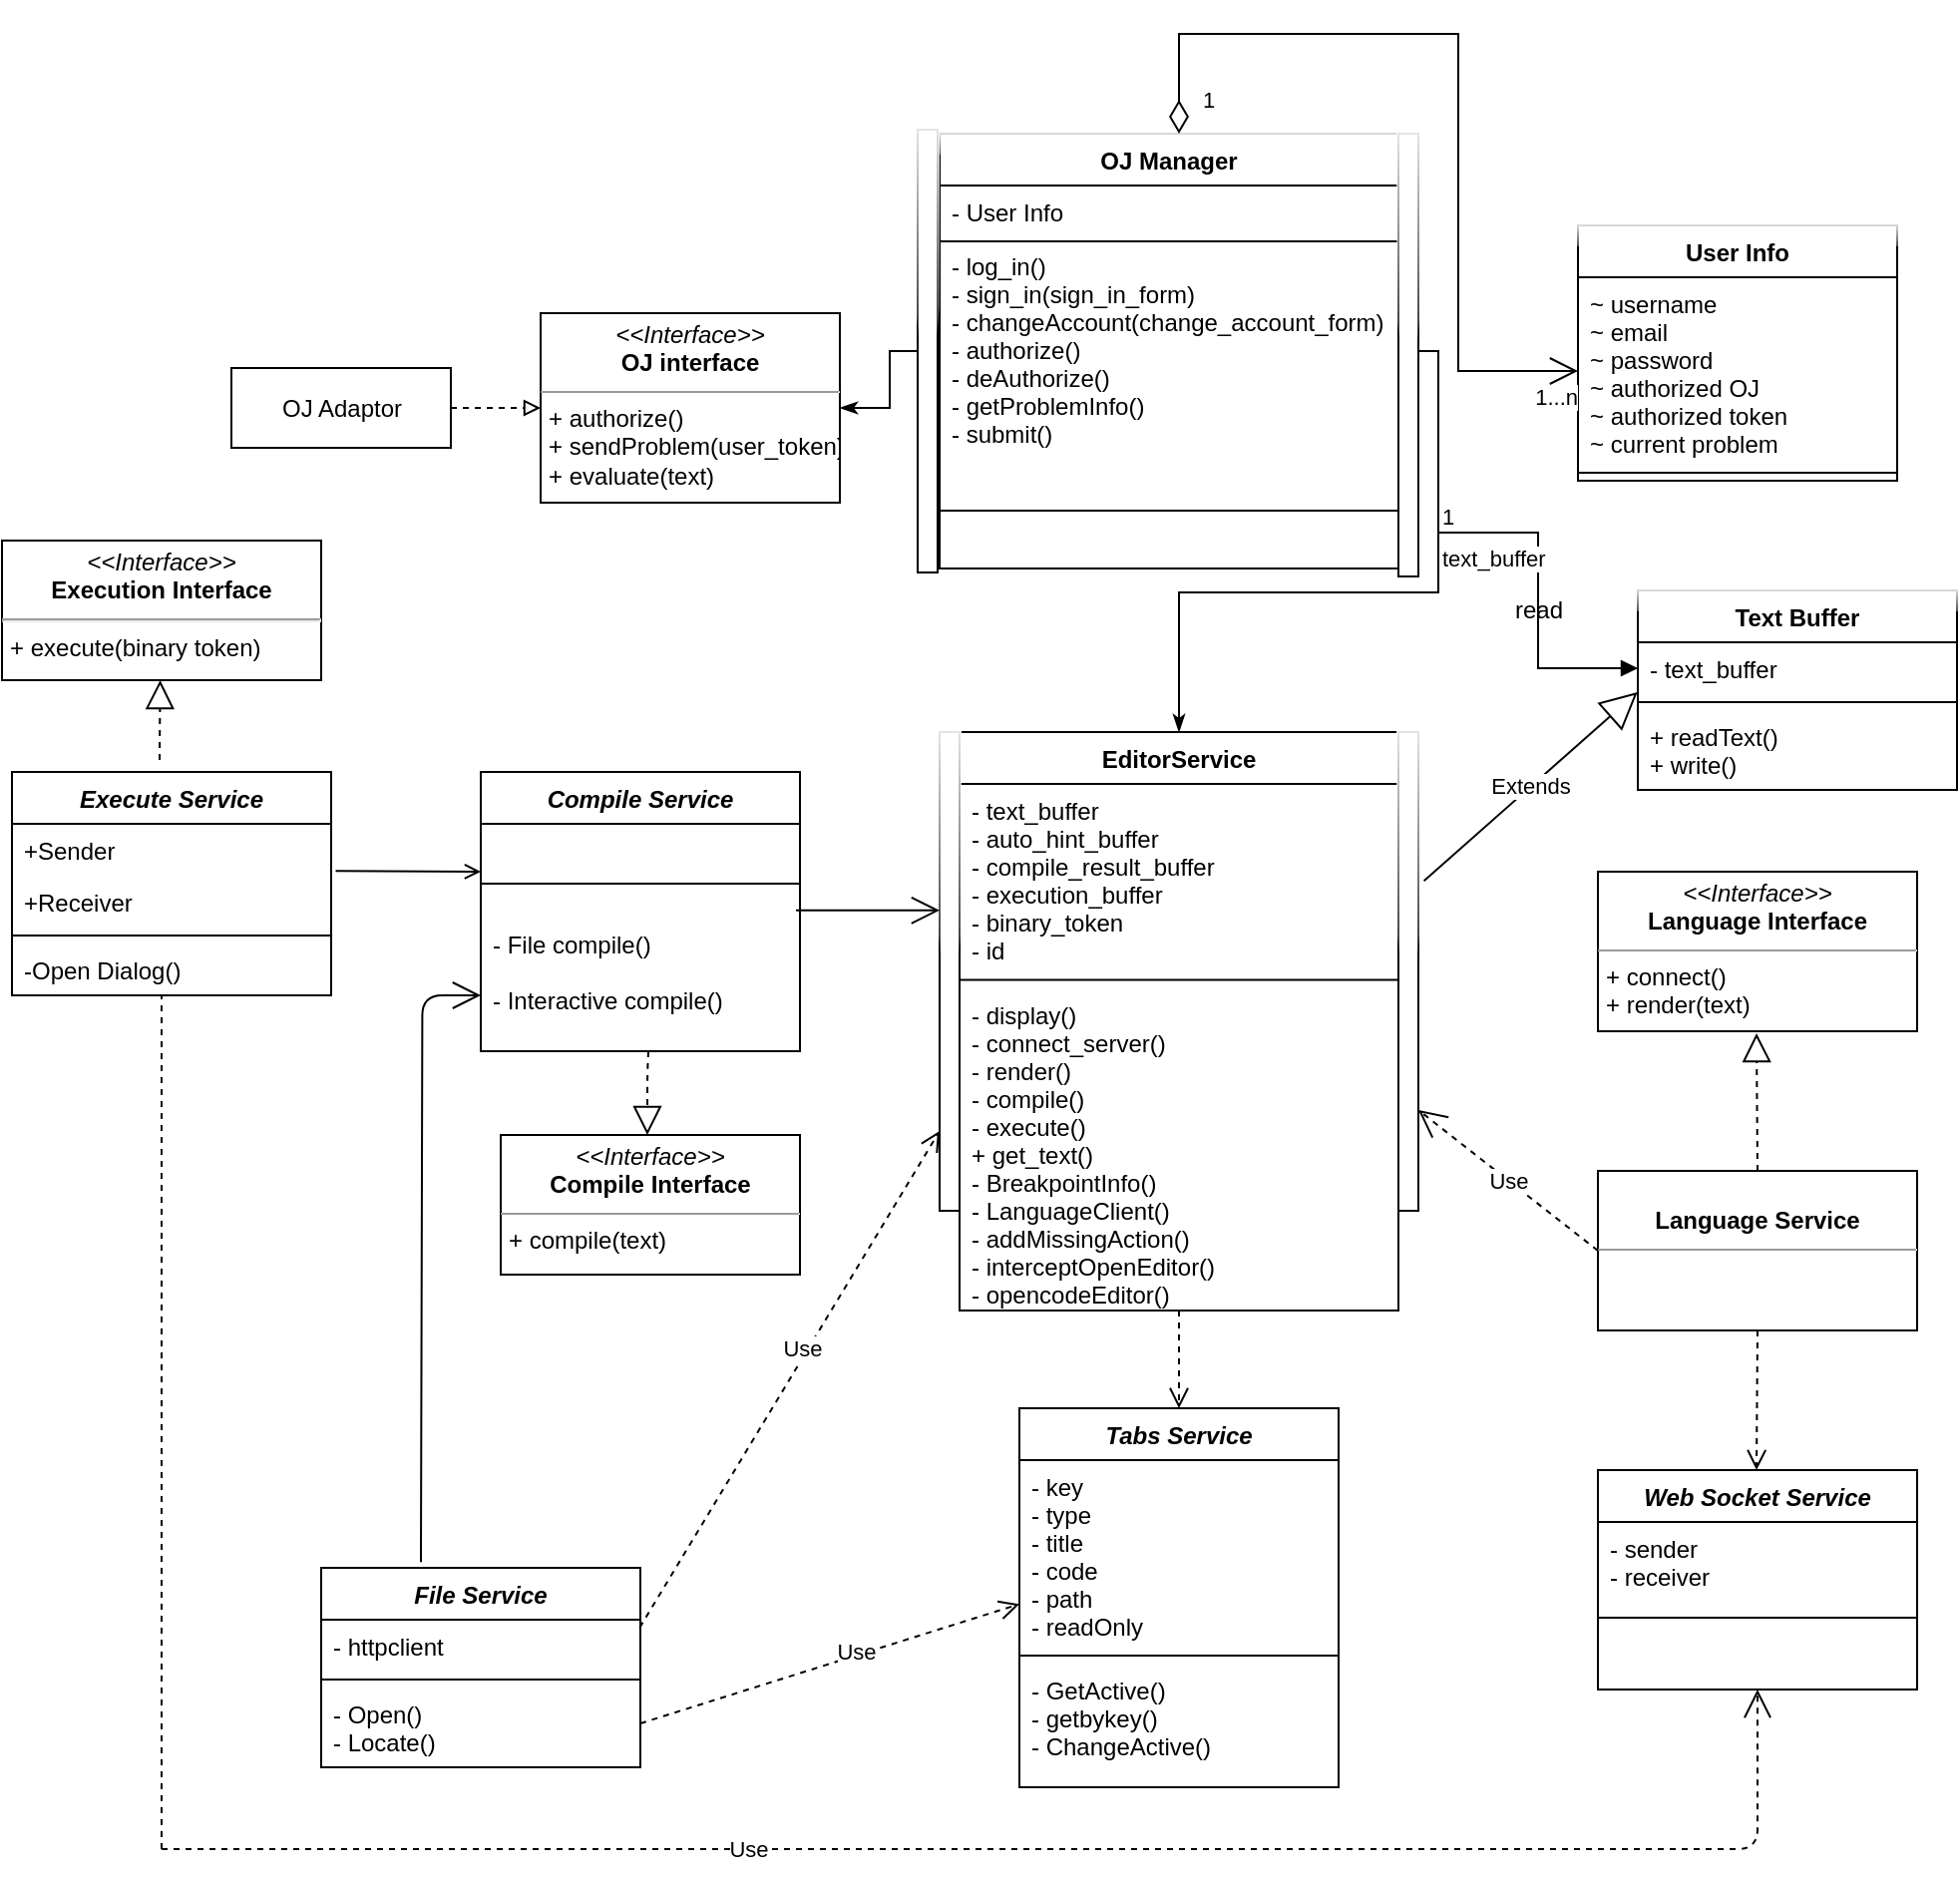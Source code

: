 <mxfile version="13.9.9" type="device"><diagram name="Page-1" id="c4acf3e9-155e-7222-9cf6-157b1a14988f"><mxGraphModel dx="1874" dy="592" grid="1" gridSize="10" guides="1" tooltips="1" connect="1" arrows="1" fold="1" page="1" pageScale="1" pageWidth="850" pageHeight="1100" background="none" math="0" shadow="0"><root><mxCell id="0"/><mxCell id="1" parent="0"/><mxCell id="tVSR4F9iazNKwAi776XE-37" style="edgeStyle=orthogonalEdgeStyle;rounded=0;orthogonalLoop=1;jettySize=auto;html=1;exitX=1;exitY=0.5;exitDx=0;exitDy=0;dashed=1;endArrow=block;endFill=0;" parent="1" source="tVSR4F9iazNKwAi776XE-25" target="tVSR4F9iazNKwAi776XE-30" edge="1"><mxGeometry relative="1" as="geometry"/></mxCell><mxCell id="tVSR4F9iazNKwAi776XE-25" value="OJ Adaptor" style="html=1;" parent="1" vertex="1"><mxGeometry x="-475" y="197.5" width="110" height="40" as="geometry"/></mxCell><mxCell id="tVSR4F9iazNKwAi776XE-30" value="&lt;p style=&quot;margin: 0px ; margin-top: 4px ; text-align: center&quot;&gt;&lt;i&gt;&amp;lt;&amp;lt;Interface&amp;gt;&amp;gt;&lt;/i&gt;&lt;br&gt;&lt;b&gt;OJ interface&lt;/b&gt;&lt;/p&gt;&lt;hr size=&quot;1&quot;&gt;&lt;p style=&quot;margin: 0px ; margin-left: 4px&quot;&gt;+ authorize()&lt;/p&gt;&lt;p style=&quot;margin: 0px ; margin-left: 4px&quot;&gt;+ sendProblem(user_token)&lt;/p&gt;&lt;p style=&quot;margin: 0px ; margin-left: 4px&quot;&gt;+ evaluate(text)&lt;/p&gt;" style="verticalAlign=top;align=left;overflow=fill;fontSize=12;fontFamily=Helvetica;html=1;" parent="1" vertex="1"><mxGeometry x="-320" y="170" width="150" height="95" as="geometry"/></mxCell><mxCell id="tVSR4F9iazNKwAi776XE-44" style="edgeStyle=orthogonalEdgeStyle;rounded=0;orthogonalLoop=1;jettySize=auto;html=1;exitX=0;exitY=0.5;exitDx=0;exitDy=0;entryX=1;entryY=0.5;entryDx=0;entryDy=0;endArrow=classicThin;endFill=1;" parent="1" source="tVSR4F9iazNKwAi776XE-16" target="tVSR4F9iazNKwAi776XE-30" edge="1"><mxGeometry relative="1" as="geometry"/></mxCell><mxCell id="tVSR4F9iazNKwAi776XE-50" value="User Info" style="swimlane;fontStyle=1;align=center;verticalAlign=top;childLayout=stackLayout;horizontal=1;startSize=26;horizontalStack=0;resizeParent=1;resizeParentMax=0;resizeLast=0;collapsible=1;marginBottom=0;glass=1;" parent="1" vertex="1"><mxGeometry x="200" y="126" width="160" height="128" as="geometry"/></mxCell><mxCell id="tVSR4F9iazNKwAi776XE-51" value="~ username&#10;~ email&#10;~ password&#10;~ authorized OJ&#10;~ authorized token&#10;~ current problem" style="text;strokeColor=none;fillColor=none;align=left;verticalAlign=top;spacingLeft=4;spacingRight=4;overflow=hidden;rotatable=0;points=[[0,0.5],[1,0.5]];portConstraint=eastwest;glass=1;" parent="tVSR4F9iazNKwAi776XE-50" vertex="1"><mxGeometry y="26" width="160" height="94" as="geometry"/></mxCell><mxCell id="tVSR4F9iazNKwAi776XE-52" value="" style="line;strokeWidth=1;fillColor=none;align=left;verticalAlign=middle;spacingTop=-1;spacingLeft=3;spacingRight=3;rotatable=0;labelPosition=right;points=[];portConstraint=eastwest;glass=1;" parent="tVSR4F9iazNKwAi776XE-50" vertex="1"><mxGeometry y="120" width="160" height="8" as="geometry"/></mxCell><mxCell id="tVSR4F9iazNKwAi776XE-56" style="edgeStyle=orthogonalEdgeStyle;rounded=0;orthogonalLoop=1;jettySize=auto;html=1;exitX=1;exitY=0.5;exitDx=0;exitDy=0;endArrow=classicThin;endFill=1;" parent="1" source="tVSR4F9iazNKwAi776XE-16" target="tVSR4F9iazNKwAi776XE-5" edge="1"><mxGeometry relative="1" as="geometry"/></mxCell><mxCell id="tVSR4F9iazNKwAi776XE-71" value="" style="group" parent="1" vertex="1" connectable="0"><mxGeometry x="-120" y="380" width="240" height="290" as="geometry"/></mxCell><mxCell id="tVSR4F9iazNKwAi776XE-5" value="EditorService" style="swimlane;fontStyle=1;align=center;verticalAlign=top;childLayout=stackLayout;horizontal=1;startSize=26;horizontalStack=0;resizeParent=1;resizeParentMax=0;resizeLast=0;collapsible=1;marginBottom=0;" parent="tVSR4F9iazNKwAi776XE-71" vertex="1"><mxGeometry x="10" width="220" height="290" as="geometry"/></mxCell><mxCell id="tVSR4F9iazNKwAi776XE-6" value="- text_buffer&#10;- auto_hint_buffer&#10;- compile_result_buffer&#10;- execution_buffer&#10;- binary_token&#10;- id" style="text;strokeColor=none;fillColor=none;align=left;verticalAlign=top;spacingLeft=4;spacingRight=4;overflow=hidden;rotatable=0;points=[[0,0.5],[1,0.5]];portConstraint=eastwest;" parent="tVSR4F9iazNKwAi776XE-5" vertex="1"><mxGeometry y="26" width="220" height="94" as="geometry"/></mxCell><mxCell id="tVSR4F9iazNKwAi776XE-7" value="" style="line;strokeWidth=1;fillColor=none;align=left;verticalAlign=middle;spacingTop=-1;spacingLeft=3;spacingRight=3;rotatable=0;labelPosition=right;points=[];portConstraint=eastwest;" parent="tVSR4F9iazNKwAi776XE-5" vertex="1"><mxGeometry y="120" width="220" height="8.5" as="geometry"/></mxCell><mxCell id="tVSR4F9iazNKwAi776XE-8" value="- display()&#10;- connect_server()&#10;- render()&#10;- compile()&#10;- execute()&#10;+ get_text()&#10;- BreakpointInfo()&#10;- LanguageClient()&#10;- addMissingAction()&#10;- interceptOpenEditor()&#10;- opencodeEditor()" style="text;strokeColor=none;fillColor=none;align=left;verticalAlign=top;spacingLeft=4;spacingRight=4;overflow=hidden;rotatable=0;points=[[0,0.5],[1,0.5]];portConstraint=eastwest;" parent="tVSR4F9iazNKwAi776XE-5" vertex="1"><mxGeometry y="128.5" width="220" height="161.5" as="geometry"/></mxCell><mxCell id="tVSR4F9iazNKwAi776XE-69" value="" style="html=1;points=[];perimeter=orthogonalPerimeter;glass=1;verticalAlign=middle;" parent="tVSR4F9iazNKwAi776XE-71" vertex="1"><mxGeometry width="10" height="240" as="geometry"/></mxCell><mxCell id="tVSR4F9iazNKwAi776XE-70" value="" style="html=1;points=[];perimeter=orthogonalPerimeter;glass=1;verticalAlign=middle;" parent="tVSR4F9iazNKwAi776XE-71" vertex="1"><mxGeometry x="230" width="10" height="240" as="geometry"/></mxCell><mxCell id="tVSR4F9iazNKwAi776XE-75" value="" style="group" parent="1" vertex="1" connectable="0"><mxGeometry x="-131" y="78" width="251" height="224" as="geometry"/></mxCell><mxCell id="tVSR4F9iazNKwAi776XE-13" value="OJ Manager" style="swimlane;fontStyle=1;align=center;verticalAlign=top;childLayout=stackLayout;horizontal=1;startSize=26;horizontalStack=0;resizeParent=1;resizeParentMax=0;resizeLast=0;collapsible=1;marginBottom=0;glass=1;" parent="tVSR4F9iazNKwAi776XE-75" vertex="1"><mxGeometry x="11" y="2" width="230" height="218" as="geometry"/></mxCell><mxCell id="tVSR4F9iazNKwAi776XE-14" value="- User Info " style="text;strokeColor=none;fillColor=none;align=left;verticalAlign=top;spacingLeft=4;spacingRight=4;overflow=hidden;rotatable=0;points=[[0,0.5],[1,0.5]];portConstraint=eastwest;" parent="tVSR4F9iazNKwAi776XE-13" vertex="1"><mxGeometry y="26" width="230" height="24" as="geometry"/></mxCell><mxCell id="tVSR4F9iazNKwAi776XE-15" value="" style="line;strokeWidth=1;fillColor=none;align=left;verticalAlign=middle;spacingTop=-1;spacingLeft=3;spacingRight=3;rotatable=0;labelPosition=right;points=[];portConstraint=eastwest;" parent="tVSR4F9iazNKwAi776XE-13" vertex="1"><mxGeometry y="50" width="230" height="8" as="geometry"/></mxCell><mxCell id="tVSR4F9iazNKwAi776XE-16" value="- log_in()&#10;- sign_in(sign_in_form)&#10;- changeAccount(change_account_form)&#10;- authorize()&#10;- deAuthorize()&#10;- getProblemInfo()&#10;- submit()&#10;- display()" style="text;strokeColor=none;fillColor=none;align=left;verticalAlign=middle;spacingLeft=4;spacingRight=4;overflow=hidden;rotatable=0;points=[[0,0.5],[1,0.5]];portConstraint=eastwest;" parent="tVSR4F9iazNKwAi776XE-13" vertex="1"><mxGeometry y="58" width="230" height="102" as="geometry"/></mxCell><mxCell id="tVSR4F9iazNKwAi776XE-60" value="" style="line;strokeWidth=1;fillColor=none;align=left;verticalAlign=middle;spacingTop=-1;spacingLeft=3;spacingRight=3;rotatable=0;labelPosition=right;points=[];portConstraint=eastwest;glass=1;" parent="tVSR4F9iazNKwAi776XE-13" vertex="1"><mxGeometry y="160" width="230" height="58" as="geometry"/></mxCell><mxCell id="tVSR4F9iazNKwAi776XE-72" value="" style="html=1;points=[];perimeter=orthogonalPerimeter;glass=1;verticalAlign=middle;" parent="tVSR4F9iazNKwAi776XE-75" vertex="1"><mxGeometry width="10" height="222" as="geometry"/></mxCell><mxCell id="tVSR4F9iazNKwAi776XE-73" value="" style="html=1;points=[];perimeter=orthogonalPerimeter;glass=1;verticalAlign=middle;" parent="tVSR4F9iazNKwAi776XE-75" vertex="1"><mxGeometry x="241" y="2" width="10" height="222" as="geometry"/></mxCell><mxCell id="jlhTubElEdLQrutXq7Bg-2" value="" style="endArrow=open;html=1;endSize=12;startArrow=diamondThin;startSize=14;startFill=0;edgeStyle=orthogonalEdgeStyle;rounded=0;entryX=0;entryY=0.5;entryDx=0;entryDy=0;" parent="1" target="tVSR4F9iazNKwAi776XE-51" edge="1"><mxGeometry relative="1" as="geometry"><mxPoint y="80" as="sourcePoint"/><mxPoint x="-170" y="340" as="targetPoint"/><Array as="points"><mxPoint y="30"/><mxPoint x="140" y="30"/><mxPoint x="140" y="199"/></Array></mxGeometry></mxCell><mxCell id="jlhTubElEdLQrutXq7Bg-3" value="1" style="edgeLabel;resizable=0;html=1;align=left;verticalAlign=top;glass=1;" parent="jlhTubElEdLQrutXq7Bg-2" connectable="0" vertex="1"><mxGeometry x="-1" relative="1" as="geometry"><mxPoint x="10" y="-30" as="offset"/></mxGeometry></mxCell><mxCell id="jlhTubElEdLQrutXq7Bg-4" value="1...n" style="edgeLabel;resizable=0;html=1;align=right;verticalAlign=top;glass=1;" parent="jlhTubElEdLQrutXq7Bg-2" connectable="0" vertex="1"><mxGeometry x="1" relative="1" as="geometry"/></mxCell><mxCell id="faGFXYO3NY95E5Bay46V-3" value="Compile Service" style="swimlane;fontStyle=3;align=center;verticalAlign=top;childLayout=stackLayout;horizontal=1;startSize=26;horizontalStack=0;resizeParent=1;resizeLast=0;collapsible=1;marginBottom=0;rounded=0;shadow=0;strokeWidth=1;fontSize=12;" parent="1" vertex="1"><mxGeometry x="-350" y="400" width="160" height="140" as="geometry"><mxRectangle x="230" y="140" width="160" height="26" as="alternateBounds"/></mxGeometry></mxCell><mxCell id="faGFXYO3NY95E5Bay46V-4" value=" " style="text;align=left;verticalAlign=top;spacingLeft=4;spacingRight=4;overflow=hidden;rotatable=0;points=[[0,0.5],[1,0.5]];portConstraint=eastwest;fontSize=12;" parent="faGFXYO3NY95E5Bay46V-3" vertex="1"><mxGeometry y="26" width="160" height="26" as="geometry"/></mxCell><mxCell id="faGFXYO3NY95E5Bay46V-5" value="" style="line;html=1;strokeWidth=1;align=left;verticalAlign=middle;spacingTop=-1;spacingLeft=3;spacingRight=3;rotatable=0;labelPosition=right;points=[];portConstraint=eastwest;fontSize=12;" parent="faGFXYO3NY95E5Bay46V-3" vertex="1"><mxGeometry y="52" width="160" height="8" as="geometry"/></mxCell><mxCell id="faGFXYO3NY95E5Bay46V-6" value="- File compile()&#10;&#10;- Interactive compile()" style="text;align=left;verticalAlign=middle;spacingLeft=4;spacingRight=4;overflow=hidden;rotatable=0;points=[[0,0.5],[1,0.5]];portConstraint=eastwest;fontSize=12;" parent="faGFXYO3NY95E5Bay46V-3" vertex="1"><mxGeometry y="60" width="160" height="80" as="geometry"/></mxCell><mxCell id="faGFXYO3NY95E5Bay46V-7" value="" style="endArrow=open;endFill=1;endSize=12;html=1;fontSize=12;" parent="1" edge="1"><mxGeometry width="160" relative="1" as="geometry"><mxPoint x="-192" y="469.41" as="sourcePoint"/><mxPoint x="-120" y="469.41" as="targetPoint"/></mxGeometry></mxCell><mxCell id="faGFXYO3NY95E5Bay46V-8" value="Execute Service" style="swimlane;fontStyle=3;align=center;verticalAlign=top;childLayout=stackLayout;horizontal=1;startSize=26;horizontalStack=0;resizeParent=1;resizeLast=0;collapsible=1;marginBottom=0;rounded=0;shadow=0;strokeWidth=1;fontSize=12;" parent="1" vertex="1"><mxGeometry x="-585" y="400" width="160" height="112" as="geometry"><mxRectangle x="230" y="140" width="160" height="26" as="alternateBounds"/></mxGeometry></mxCell><mxCell id="faGFXYO3NY95E5Bay46V-9" value="+Sender" style="text;align=left;verticalAlign=top;spacingLeft=4;spacingRight=4;overflow=hidden;rotatable=0;points=[[0,0.5],[1,0.5]];portConstraint=eastwest;fontSize=12;" parent="faGFXYO3NY95E5Bay46V-8" vertex="1"><mxGeometry y="26" width="160" height="26" as="geometry"/></mxCell><mxCell id="faGFXYO3NY95E5Bay46V-10" value="+Receiver" style="text;align=left;verticalAlign=top;spacingLeft=4;spacingRight=4;overflow=hidden;rotatable=0;points=[[0,0.5],[1,0.5]];portConstraint=eastwest;rounded=0;shadow=0;html=0;fontSize=12;" parent="faGFXYO3NY95E5Bay46V-8" vertex="1"><mxGeometry y="52" width="160" height="26" as="geometry"/></mxCell><mxCell id="faGFXYO3NY95E5Bay46V-11" value="" style="line;html=1;strokeWidth=1;align=left;verticalAlign=middle;spacingTop=-1;spacingLeft=3;spacingRight=3;rotatable=0;labelPosition=right;points=[];portConstraint=eastwest;fontSize=12;" parent="faGFXYO3NY95E5Bay46V-8" vertex="1"><mxGeometry y="78" width="160" height="8" as="geometry"/></mxCell><mxCell id="faGFXYO3NY95E5Bay46V-12" value="-Open Dialog()" style="text;align=left;verticalAlign=top;spacingLeft=4;spacingRight=4;overflow=hidden;rotatable=0;points=[[0,0.5],[1,0.5]];portConstraint=eastwest;fontSize=12;" parent="faGFXYO3NY95E5Bay46V-8" vertex="1"><mxGeometry y="86" width="160" height="26" as="geometry"/></mxCell><mxCell id="faGFXYO3NY95E5Bay46V-13" value="" style="endArrow=block;dashed=1;endFill=0;endSize=12;html=1;fontSize=12;" parent="1" edge="1"><mxGeometry width="160" relative="1" as="geometry"><mxPoint x="-511" y="394" as="sourcePoint"/><mxPoint x="-510.71" y="354" as="targetPoint"/><Array as="points"/></mxGeometry></mxCell><mxCell id="faGFXYO3NY95E5Bay46V-14" value="&lt;p style=&quot;margin: 4px 0px 0px ; text-align: center ; font-size: 12px&quot;&gt;&lt;i style=&quot;font-size: 12px&quot;&gt;&amp;lt;&amp;lt;Interface&amp;gt;&amp;gt;&lt;/i&gt;&lt;br style=&quot;font-size: 12px&quot;&gt;&lt;b style=&quot;font-size: 12px&quot;&gt;Execution Interface&lt;/b&gt;&lt;/p&gt;&lt;hr style=&quot;font-size: 12px&quot;&gt;&lt;p style=&quot;margin: 0px 0px 0px 4px ; font-size: 12px&quot;&gt;+ execute(binary token)&lt;br&gt;&lt;/p&gt;" style="verticalAlign=top;align=left;overflow=fill;fontSize=12;fontFamily=Helvetica;html=1;" parent="1" vertex="1"><mxGeometry x="-590" y="284" width="160" height="70" as="geometry"/></mxCell><mxCell id="faGFXYO3NY95E5Bay46V-17" value="Web Socket Service" style="swimlane;fontStyle=3;align=center;verticalAlign=top;childLayout=stackLayout;horizontal=1;startSize=26;horizontalStack=0;resizeParent=1;resizeLast=0;collapsible=1;marginBottom=0;rounded=0;shadow=0;strokeWidth=1;fontSize=12;" parent="1" vertex="1"><mxGeometry x="210" y="750" width="160" height="110" as="geometry"><mxRectangle x="230" y="140" width="160" height="26" as="alternateBounds"/></mxGeometry></mxCell><mxCell id="faGFXYO3NY95E5Bay46V-18" value="- sender&#10;- receiver&#10;" style="text;align=left;verticalAlign=top;spacingLeft=4;spacingRight=4;overflow=hidden;rotatable=0;points=[[0,0.5],[1,0.5]];portConstraint=eastwest;fontSize=12;" parent="faGFXYO3NY95E5Bay46V-17" vertex="1"><mxGeometry y="26" width="160" height="44" as="geometry"/></mxCell><mxCell id="faGFXYO3NY95E5Bay46V-19" value="" style="line;html=1;strokeWidth=1;align=left;verticalAlign=middle;spacingTop=-1;spacingLeft=3;spacingRight=3;rotatable=0;labelPosition=right;points=[];portConstraint=eastwest;fontSize=12;" parent="faGFXYO3NY95E5Bay46V-17" vertex="1"><mxGeometry y="70" width="160" height="8" as="geometry"/></mxCell><mxCell id="faGFXYO3NY95E5Bay46V-20" value="&lt;p style=&quot;margin: 0px ; margin-top: 4px ; text-align: center&quot;&gt;&lt;i&gt;&amp;lt;&amp;lt;Interface&amp;gt;&amp;gt;&lt;/i&gt;&lt;br&gt;&lt;b&gt;Language Interface&lt;/b&gt;&lt;/p&gt;&lt;hr size=&quot;1&quot;&gt;&lt;p style=&quot;margin: 0px 0px 0px 4px&quot;&gt;+ connect()&lt;/p&gt;&lt;p style=&quot;margin: 0px 0px 0px 4px&quot;&gt;+ render(text)&lt;/p&gt;" style="verticalAlign=top;align=left;overflow=fill;fontSize=12;fontFamily=Helvetica;html=1;" parent="1" vertex="1"><mxGeometry x="210" y="450" width="160" height="80" as="geometry"/></mxCell><mxCell id="faGFXYO3NY95E5Bay46V-21" value="&lt;p style=&quot;margin: 0px ; margin-top: 4px ; text-align: center&quot;&gt;&lt;br&gt;&lt;b&gt;Language Service&lt;/b&gt;&lt;/p&gt;&lt;hr size=&quot;1&quot;&gt;&lt;p style=&quot;margin: 0px ; margin-left: 4px&quot;&gt;&lt;br&gt;&lt;/p&gt;&lt;p style=&quot;margin: 0px ; margin-left: 4px&quot;&gt;&lt;br&gt;&lt;/p&gt;" style="verticalAlign=top;align=left;overflow=fill;fontSize=12;fontFamily=Helvetica;html=1;" parent="1" vertex="1"><mxGeometry x="210" y="600" width="160" height="80" as="geometry"/></mxCell><mxCell id="faGFXYO3NY95E5Bay46V-22" value="" style="html=1;verticalAlign=bottom;endArrow=open;dashed=1;endSize=8;fontSize=12;exitX=0.5;exitY=1;exitDx=0;exitDy=0;" parent="1" source="faGFXYO3NY95E5Bay46V-21" edge="1"><mxGeometry relative="1" as="geometry"><mxPoint x="290.5" y="710" as="sourcePoint"/><mxPoint x="289.5" y="750" as="targetPoint"/><Array as="points"/></mxGeometry></mxCell><mxCell id="faGFXYO3NY95E5Bay46V-23" value="" style="endArrow=block;dashed=1;endFill=0;endSize=12;html=1;fontSize=12;exitX=0.5;exitY=0;exitDx=0;exitDy=0;" parent="1" source="faGFXYO3NY95E5Bay46V-21" edge="1"><mxGeometry width="160" relative="1" as="geometry"><mxPoint x="290.5" y="570" as="sourcePoint"/><mxPoint x="289.5" y="531" as="targetPoint"/></mxGeometry></mxCell><mxCell id="faGFXYO3NY95E5Bay46V-25" value="Tabs Service" style="swimlane;fontStyle=3;align=center;verticalAlign=top;childLayout=stackLayout;horizontal=1;startSize=26;horizontalStack=0;resizeParent=1;resizeLast=0;collapsible=1;marginBottom=0;rounded=0;shadow=0;strokeWidth=1;fontSize=12;" parent="1" vertex="1"><mxGeometry x="-80" y="719" width="160" height="190" as="geometry"><mxRectangle x="230" y="140" width="160" height="26" as="alternateBounds"/></mxGeometry></mxCell><mxCell id="faGFXYO3NY95E5Bay46V-26" value="- key&#10;- type&#10;- title&#10;- code&#10;- path&#10;- readOnly" style="text;align=left;verticalAlign=top;spacingLeft=4;spacingRight=4;overflow=hidden;rotatable=0;points=[[0,0.5],[1,0.5]];portConstraint=eastwest;fontSize=12;" parent="faGFXYO3NY95E5Bay46V-25" vertex="1"><mxGeometry y="26" width="160" height="94" as="geometry"/></mxCell><mxCell id="faGFXYO3NY95E5Bay46V-27" value="" style="line;html=1;strokeWidth=1;align=left;verticalAlign=middle;spacingTop=-1;spacingLeft=3;spacingRight=3;rotatable=0;labelPosition=right;points=[];portConstraint=eastwest;fontSize=12;" parent="faGFXYO3NY95E5Bay46V-25" vertex="1"><mxGeometry y="120" width="160" height="8" as="geometry"/></mxCell><mxCell id="faGFXYO3NY95E5Bay46V-28" value="- GetActive()&#10;- getbykey()&#10;- ChangeActive()" style="text;align=left;verticalAlign=top;spacingLeft=4;spacingRight=4;overflow=hidden;rotatable=0;points=[[0,0.5],[1,0.5]];portConstraint=eastwest;fontSize=12;" parent="faGFXYO3NY95E5Bay46V-25" vertex="1"><mxGeometry y="128" width="160" height="62" as="geometry"/></mxCell><mxCell id="faGFXYO3NY95E5Bay46V-29" value="" style="html=1;verticalAlign=bottom;endArrow=open;dashed=1;endSize=8;fontSize=12;entryX=0.5;entryY=0;entryDx=0;entryDy=0;" parent="1" target="faGFXYO3NY95E5Bay46V-25" edge="1"><mxGeometry relative="1" as="geometry"><mxPoint y="670" as="sourcePoint"/><mxPoint x="-40.68" y="705.22" as="targetPoint"/></mxGeometry></mxCell><mxCell id="faGFXYO3NY95E5Bay46V-30" value="" style="html=1;verticalAlign=bottom;endArrow=open;dashed=1;endSize=8;fontSize=12;exitX=1;exitY=0.5;exitDx=0;exitDy=0;" parent="1" target="faGFXYO3NY95E5Bay46V-26" edge="1"><mxGeometry relative="1" as="geometry"><mxPoint x="-270" y="877" as="sourcePoint"/><mxPoint x="-83" y="626.883" as="targetPoint"/></mxGeometry></mxCell><mxCell id="yHNNJBOxuJklAPtwvvFz-8" value="Use" style="edgeLabel;html=1;align=center;verticalAlign=middle;resizable=0;points=[];" vertex="1" connectable="0" parent="faGFXYO3NY95E5Bay46V-30"><mxGeometry x="0.139" y="2" relative="1" as="geometry"><mxPoint as="offset"/></mxGeometry></mxCell><mxCell id="faGFXYO3NY95E5Bay46V-31" value="File Service" style="swimlane;fontStyle=3;align=center;verticalAlign=top;childLayout=stackLayout;horizontal=1;startSize=26;horizontalStack=0;resizeParent=1;resizeLast=0;collapsible=1;marginBottom=0;rounded=0;shadow=0;strokeWidth=1;fontSize=12;" parent="1" vertex="1"><mxGeometry x="-430" y="799" width="160" height="100" as="geometry"><mxRectangle x="230" y="140" width="160" height="26" as="alternateBounds"/></mxGeometry></mxCell><mxCell id="faGFXYO3NY95E5Bay46V-32" value="- httpclient" style="text;align=left;verticalAlign=top;spacingLeft=4;spacingRight=4;overflow=hidden;rotatable=0;points=[[0,0.5],[1,0.5]];portConstraint=eastwest;fontSize=12;" parent="faGFXYO3NY95E5Bay46V-31" vertex="1"><mxGeometry y="26" width="160" height="26" as="geometry"/></mxCell><mxCell id="faGFXYO3NY95E5Bay46V-33" value="" style="line;html=1;strokeWidth=1;align=left;verticalAlign=middle;spacingTop=-1;spacingLeft=3;spacingRight=3;rotatable=0;labelPosition=right;points=[];portConstraint=eastwest;fontSize=12;" parent="faGFXYO3NY95E5Bay46V-31" vertex="1"><mxGeometry y="52" width="160" height="8" as="geometry"/></mxCell><mxCell id="faGFXYO3NY95E5Bay46V-34" value="- Open()&#10;- Locate()" style="text;align=left;verticalAlign=top;spacingLeft=4;spacingRight=4;overflow=hidden;rotatable=0;points=[[0,0.5],[1,0.5]];portConstraint=eastwest;fontSize=12;" parent="faGFXYO3NY95E5Bay46V-31" vertex="1"><mxGeometry y="60" width="160" height="40" as="geometry"/></mxCell><mxCell id="faGFXYO3NY95E5Bay46V-35" value="" style="html=1;verticalAlign=bottom;endArrow=open;dashed=1;endSize=8;fontSize=12;entryX=-0.3;entryY=0.957;entryDx=0;entryDy=0;entryPerimeter=0;exitX=0.998;exitY=0.152;exitDx=0;exitDy=0;exitPerimeter=0;" parent="1" source="faGFXYO3NY95E5Bay46V-32" edge="1"><mxGeometry relative="1" as="geometry"><mxPoint x="-293" y="822.12" as="sourcePoint"/><mxPoint x="-120" y="580.003" as="targetPoint"/></mxGeometry></mxCell><mxCell id="yHNNJBOxuJklAPtwvvFz-5" value="Use" style="edgeLabel;html=1;align=center;verticalAlign=middle;resizable=0;points=[];" vertex="1" connectable="0" parent="faGFXYO3NY95E5Bay46V-35"><mxGeometry x="0.113" y="2" relative="1" as="geometry"><mxPoint x="-1" as="offset"/></mxGeometry></mxCell><mxCell id="faGFXYO3NY95E5Bay46V-36" value="&lt;p style=&quot;margin: 0px ; margin-top: 4px ; text-align: center&quot;&gt;&lt;i&gt;&amp;lt;&amp;lt;Interface&amp;gt;&amp;gt;&lt;/i&gt;&lt;br&gt;&lt;b&gt;Compile Interface&lt;/b&gt;&lt;/p&gt;&lt;hr size=&quot;1&quot;&gt;&lt;p style=&quot;margin: 0px ; margin-left: 4px&quot;&gt;+ compile(text)&lt;/p&gt;&lt;p style=&quot;margin: 0px ; margin-left: 4px&quot;&gt;&lt;br&gt;&lt;/p&gt;" style="verticalAlign=top;align=left;overflow=fill;fontSize=12;fontFamily=Helvetica;html=1;" parent="1" vertex="1"><mxGeometry x="-340" y="582" width="150" height="70" as="geometry"/></mxCell><mxCell id="faGFXYO3NY95E5Bay46V-37" value="" style="endArrow=block;dashed=1;endFill=0;endSize=12;html=1;fontSize=12;" parent="1" edge="1"><mxGeometry width="160" relative="1" as="geometry"><mxPoint x="-266" y="540" as="sourcePoint"/><mxPoint x="-266.5" y="582" as="targetPoint"/><Array as="points"><mxPoint x="-266.5" y="540"/><mxPoint x="-266.5" y="552"/></Array></mxGeometry></mxCell><mxCell id="faGFXYO3NY95E5Bay46V-38" value="" style="endArrow=open;endFill=1;endSize=12;html=1;fontSize=12;exitX=0.183;exitY=0.007;exitDx=0;exitDy=0;exitPerimeter=0;" parent="1" edge="1"><mxGeometry width="160" relative="1" as="geometry"><mxPoint x="-380" y="796.162" as="sourcePoint"/><mxPoint x="-350" y="512" as="targetPoint"/><Array as="points"><mxPoint x="-379.28" y="512"/></Array></mxGeometry></mxCell><mxCell id="faGFXYO3NY95E5Bay46V-39" value="" style="endArrow=open;shadow=0;strokeWidth=1;rounded=0;endFill=1;edgeStyle=elbowEdgeStyle;elbow=vertical;fontSize=12;exitX=1.014;exitY=0.91;exitDx=0;exitDy=0;exitPerimeter=0;" parent="1" source="faGFXYO3NY95E5Bay46V-9" edge="1"><mxGeometry x="0.5" y="41" relative="1" as="geometry"><mxPoint x="-420" y="450" as="sourcePoint"/><mxPoint x="-350" y="450.12" as="targetPoint"/><mxPoint x="-40" y="32" as="offset"/></mxGeometry></mxCell><mxCell id="yHNNJBOxuJklAPtwvvFz-4" value="Use" style="endArrow=open;endSize=12;dashed=1;html=1;exitX=0;exitY=0.5;exitDx=0;exitDy=0;" edge="1" parent="1" source="faGFXYO3NY95E5Bay46V-21"><mxGeometry width="160" relative="1" as="geometry"><mxPoint x="250" y="569.5" as="sourcePoint"/><mxPoint x="120" y="569.5" as="targetPoint"/></mxGeometry></mxCell><mxCell id="yHNNJBOxuJklAPtwvvFz-9" value="Text Buffer" style="swimlane;fontStyle=1;align=center;verticalAlign=top;childLayout=stackLayout;horizontal=1;startSize=26;horizontalStack=0;resizeParent=1;resizeParentMax=0;resizeLast=0;collapsible=1;marginBottom=0;glass=1;" vertex="1" parent="1"><mxGeometry x="230" y="309" width="160" height="100" as="geometry"/></mxCell><mxCell id="yHNNJBOxuJklAPtwvvFz-10" value="- text_buffer" style="text;strokeColor=none;fillColor=none;align=left;verticalAlign=top;spacingLeft=4;spacingRight=4;overflow=hidden;rotatable=0;points=[[0,0.5],[1,0.5]];portConstraint=eastwest;glass=1;" vertex="1" parent="yHNNJBOxuJklAPtwvvFz-9"><mxGeometry y="26" width="160" height="26" as="geometry"/></mxCell><mxCell id="yHNNJBOxuJklAPtwvvFz-11" value="" style="line;strokeWidth=1;fillColor=none;align=left;verticalAlign=middle;spacingTop=-1;spacingLeft=3;spacingRight=3;rotatable=0;labelPosition=right;points=[];portConstraint=eastwest;glass=1;" vertex="1" parent="yHNNJBOxuJklAPtwvvFz-9"><mxGeometry y="52" width="160" height="8" as="geometry"/></mxCell><mxCell id="yHNNJBOxuJklAPtwvvFz-12" value="+ readText()&#10;+ write()" style="text;strokeColor=none;fillColor=none;align=left;verticalAlign=top;spacingLeft=4;spacingRight=4;overflow=hidden;rotatable=0;points=[[0,0.5],[1,0.5]];portConstraint=eastwest;glass=1;" vertex="1" parent="yHNNJBOxuJklAPtwvvFz-9"><mxGeometry y="60" width="160" height="40" as="geometry"/></mxCell><mxCell id="yHNNJBOxuJklAPtwvvFz-13" value="Extends" style="endArrow=block;endSize=16;endFill=0;html=1;rounded=0;entryX=-0.001;entryY=0.962;entryDx=0;entryDy=0;entryPerimeter=0;exitX=1.28;exitY=0.311;exitDx=0;exitDy=0;exitPerimeter=0;" edge="1" parent="1" target="yHNNJBOxuJklAPtwvvFz-10" source="tVSR4F9iazNKwAi776XE-70"><mxGeometry width="160" relative="1" as="geometry"><mxPoint x="130" y="449" as="sourcePoint"/><mxPoint x="290" y="449" as="targetPoint"/></mxGeometry></mxCell><mxCell id="yHNNJBOxuJklAPtwvvFz-14" value="text_buffer" style="endArrow=block;endFill=1;html=1;edgeStyle=orthogonalEdgeStyle;align=left;verticalAlign=top;rounded=0;entryX=0;entryY=0.5;entryDx=0;entryDy=0;" edge="1" parent="1" target="yHNNJBOxuJklAPtwvvFz-10"><mxGeometry x="-1" relative="1" as="geometry"><mxPoint x="130" y="280" as="sourcePoint"/><mxPoint x="280.04" y="279.625" as="targetPoint"/><Array as="points"><mxPoint x="180" y="280"/><mxPoint x="180" y="348"/></Array></mxGeometry></mxCell><mxCell id="yHNNJBOxuJklAPtwvvFz-15" value="1" style="edgeLabel;resizable=0;html=1;align=left;verticalAlign=bottom;glass=1;" connectable="0" vertex="1" parent="yHNNJBOxuJklAPtwvvFz-14"><mxGeometry x="-1" relative="1" as="geometry"/></mxCell><mxCell id="yHNNJBOxuJklAPtwvvFz-16" value="read" style="text;html=1;align=center;verticalAlign=middle;resizable=0;points=[];autosize=1;strokeColor=none;fillColor=none;" vertex="1" parent="1"><mxGeometry x="160" y="309" width="40" height="20" as="geometry"/></mxCell><mxCell id="yHNNJBOxuJklAPtwvvFz-17" value="Use" style="endArrow=open;endSize=12;dashed=1;html=1;entryX=0.5;entryY=1;entryDx=0;entryDy=0;" edge="1" parent="1" target="faGFXYO3NY95E5Bay46V-17"><mxGeometry x="-0.332" width="160" relative="1" as="geometry"><mxPoint x="-510" y="940" as="sourcePoint"/><mxPoint x="-150" y="950" as="targetPoint"/><Array as="points"><mxPoint x="290" y="940"/></Array><mxPoint as="offset"/></mxGeometry></mxCell><mxCell id="yHNNJBOxuJklAPtwvvFz-20" value="" style="endArrow=none;dashed=1;html=1;" edge="1" parent="1"><mxGeometry width="50" height="50" relative="1" as="geometry"><mxPoint x="-510" y="940" as="sourcePoint"/><mxPoint x="-510" y="512" as="targetPoint"/></mxGeometry></mxCell></root></mxGraphModel></diagram></mxfile>